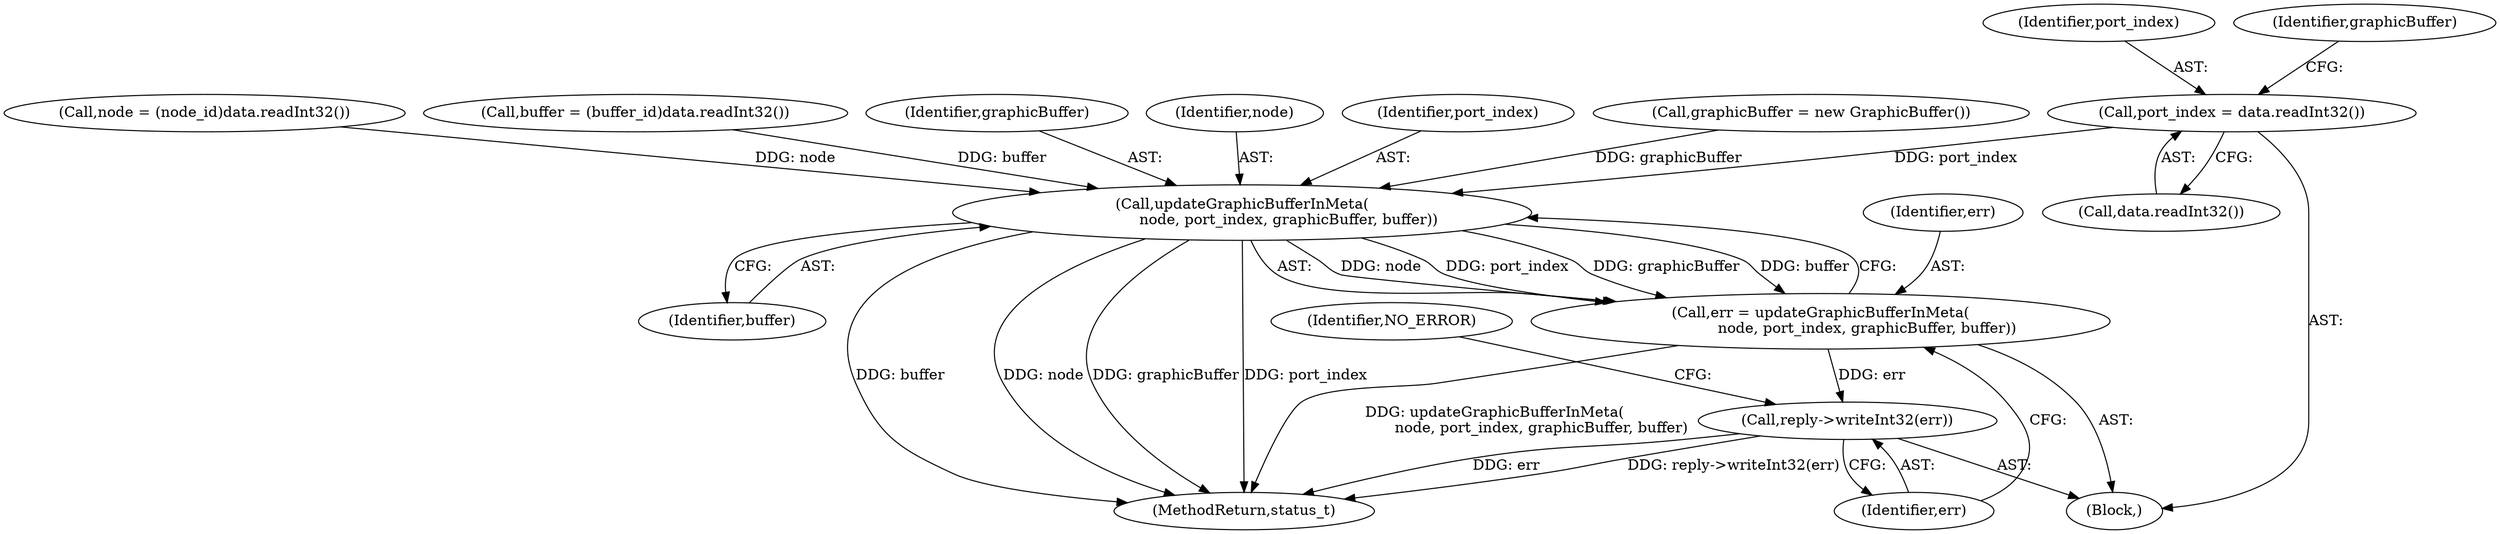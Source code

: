 digraph "0_Android_0bb5ced60304da7f61478ffd359e7ba65d72f181@API" {
"1000754" [label="(Call,port_index = data.readInt32())"];
"1000774" [label="(Call,updateGraphicBufferInMeta(\n                    node, port_index, graphicBuffer, buffer))"];
"1000772" [label="(Call,err = updateGraphicBufferInMeta(\n                    node, port_index, graphicBuffer, buffer))"];
"1000779" [label="(Call,reply->writeInt32(err))"];
"1000772" [label="(Call,err = updateGraphicBufferInMeta(\n                    node, port_index, graphicBuffer, buffer))"];
"1001353" [label="(MethodReturn,status_t)"];
"1000755" [label="(Identifier,port_index)"];
"1000775" [label="(Identifier,node)"];
"1000756" [label="(Call,data.readInt32())"];
"1000776" [label="(Identifier,port_index)"];
"1000758" [label="(Call,graphicBuffer = new GraphicBuffer())"];
"1000779" [label="(Call,reply->writeInt32(err))"];
"1000778" [label="(Identifier,buffer)"];
"1000782" [label="(Identifier,NO_ERROR)"];
"1000742" [label="(Block,)"];
"1000774" [label="(Call,updateGraphicBufferInMeta(\n                    node, port_index, graphicBuffer, buffer))"];
"1000748" [label="(Call,node = (node_id)data.readInt32())"];
"1000766" [label="(Call,buffer = (buffer_id)data.readInt32())"];
"1000773" [label="(Identifier,err)"];
"1000780" [label="(Identifier,err)"];
"1000754" [label="(Call,port_index = data.readInt32())"];
"1000759" [label="(Identifier,graphicBuffer)"];
"1000777" [label="(Identifier,graphicBuffer)"];
"1000754" -> "1000742"  [label="AST: "];
"1000754" -> "1000756"  [label="CFG: "];
"1000755" -> "1000754"  [label="AST: "];
"1000756" -> "1000754"  [label="AST: "];
"1000759" -> "1000754"  [label="CFG: "];
"1000754" -> "1000774"  [label="DDG: port_index"];
"1000774" -> "1000772"  [label="AST: "];
"1000774" -> "1000778"  [label="CFG: "];
"1000775" -> "1000774"  [label="AST: "];
"1000776" -> "1000774"  [label="AST: "];
"1000777" -> "1000774"  [label="AST: "];
"1000778" -> "1000774"  [label="AST: "];
"1000772" -> "1000774"  [label="CFG: "];
"1000774" -> "1001353"  [label="DDG: port_index"];
"1000774" -> "1001353"  [label="DDG: graphicBuffer"];
"1000774" -> "1001353"  [label="DDG: buffer"];
"1000774" -> "1001353"  [label="DDG: node"];
"1000774" -> "1000772"  [label="DDG: node"];
"1000774" -> "1000772"  [label="DDG: port_index"];
"1000774" -> "1000772"  [label="DDG: graphicBuffer"];
"1000774" -> "1000772"  [label="DDG: buffer"];
"1000748" -> "1000774"  [label="DDG: node"];
"1000758" -> "1000774"  [label="DDG: graphicBuffer"];
"1000766" -> "1000774"  [label="DDG: buffer"];
"1000772" -> "1000742"  [label="AST: "];
"1000773" -> "1000772"  [label="AST: "];
"1000780" -> "1000772"  [label="CFG: "];
"1000772" -> "1001353"  [label="DDG: updateGraphicBufferInMeta(\n                    node, port_index, graphicBuffer, buffer)"];
"1000772" -> "1000779"  [label="DDG: err"];
"1000779" -> "1000742"  [label="AST: "];
"1000779" -> "1000780"  [label="CFG: "];
"1000780" -> "1000779"  [label="AST: "];
"1000782" -> "1000779"  [label="CFG: "];
"1000779" -> "1001353"  [label="DDG: err"];
"1000779" -> "1001353"  [label="DDG: reply->writeInt32(err)"];
}
